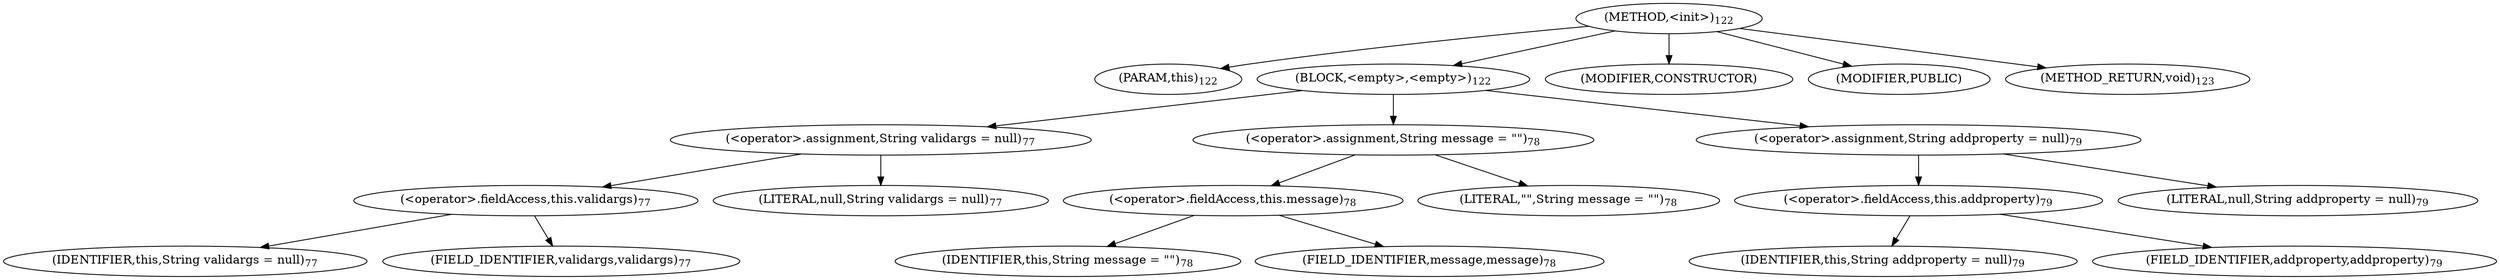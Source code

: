 digraph "&lt;init&gt;" {  
"72" [label = <(METHOD,&lt;init&gt;)<SUB>122</SUB>> ]
"73" [label = <(PARAM,this)<SUB>122</SUB>> ]
"74" [label = <(BLOCK,&lt;empty&gt;,&lt;empty&gt;)<SUB>122</SUB>> ]
"75" [label = <(&lt;operator&gt;.assignment,String validargs = null)<SUB>77</SUB>> ]
"76" [label = <(&lt;operator&gt;.fieldAccess,this.validargs)<SUB>77</SUB>> ]
"77" [label = <(IDENTIFIER,this,String validargs = null)<SUB>77</SUB>> ]
"78" [label = <(FIELD_IDENTIFIER,validargs,validargs)<SUB>77</SUB>> ]
"79" [label = <(LITERAL,null,String validargs = null)<SUB>77</SUB>> ]
"80" [label = <(&lt;operator&gt;.assignment,String message = &quot;&quot;)<SUB>78</SUB>> ]
"81" [label = <(&lt;operator&gt;.fieldAccess,this.message)<SUB>78</SUB>> ]
"82" [label = <(IDENTIFIER,this,String message = &quot;&quot;)<SUB>78</SUB>> ]
"83" [label = <(FIELD_IDENTIFIER,message,message)<SUB>78</SUB>> ]
"84" [label = <(LITERAL,&quot;&quot;,String message = &quot;&quot;)<SUB>78</SUB>> ]
"85" [label = <(&lt;operator&gt;.assignment,String addproperty = null)<SUB>79</SUB>> ]
"86" [label = <(&lt;operator&gt;.fieldAccess,this.addproperty)<SUB>79</SUB>> ]
"87" [label = <(IDENTIFIER,this,String addproperty = null)<SUB>79</SUB>> ]
"88" [label = <(FIELD_IDENTIFIER,addproperty,addproperty)<SUB>79</SUB>> ]
"89" [label = <(LITERAL,null,String addproperty = null)<SUB>79</SUB>> ]
"90" [label = <(MODIFIER,CONSTRUCTOR)> ]
"91" [label = <(MODIFIER,PUBLIC)> ]
"92" [label = <(METHOD_RETURN,void)<SUB>123</SUB>> ]
  "72" -> "73" 
  "72" -> "74" 
  "72" -> "90" 
  "72" -> "91" 
  "72" -> "92" 
  "74" -> "75" 
  "74" -> "80" 
  "74" -> "85" 
  "75" -> "76" 
  "75" -> "79" 
  "76" -> "77" 
  "76" -> "78" 
  "80" -> "81" 
  "80" -> "84" 
  "81" -> "82" 
  "81" -> "83" 
  "85" -> "86" 
  "85" -> "89" 
  "86" -> "87" 
  "86" -> "88" 
}

